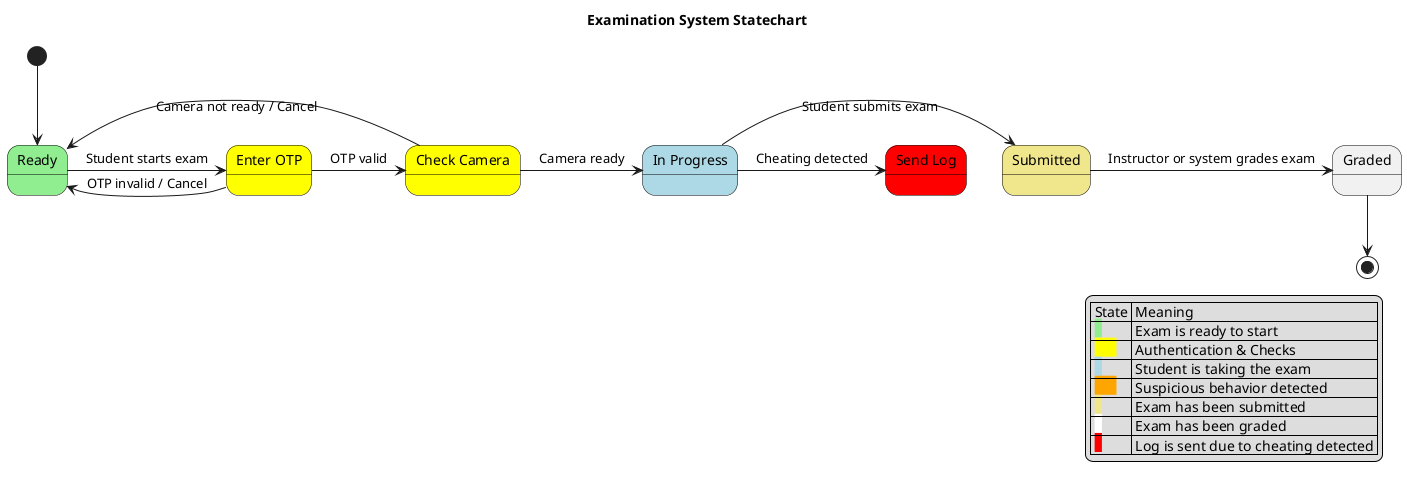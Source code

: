 @startuml Examination_System_Statechart
title Examination System Statechart

skinparam state {
    BorderColor black
}

[*] --> Ready

state "Ready" as Ready #lightgreen
state "Enter OTP" as EnterOTP #yellow
state "Check Camera" as CheckCamera #yellow
state "In Progress" as InProgress #lightblue
state "Submitted" as Submitted #khaki
state "Graded" as Graded
state "Send Log" as SendLog #red

Ready -> EnterOTP : Student starts exam
EnterOTP -> CheckCamera : OTP valid
EnterOTP -> Ready : OTP invalid / Cancel
CheckCamera -> InProgress : Camera ready
CheckCamera -> Ready : Camera not ready / Cancel

InProgress -> Submitted : Student submits exam
Submitted -> Graded : Instructor or system grades exam

InProgress -> SendLog : Cheating detected

Graded --> [*]

legend right
  | State | Meaning |
  | <back:lightgreen>  </back> | Exam is ready to start |
  | <back:yellow>      </back> | Authentication & Checks |
  | <back:lightblue>  </back> | Student is taking the exam |
  | <back:orange>      </back> | Suspicious behavior detected |
  | <back:khaki>  </back> | Exam has been submitted |
  | <back:white>  </back> | Exam has been graded |
  | <back:red>  </back> | Log is sent due to cheating detected |
end legend

@enduml

